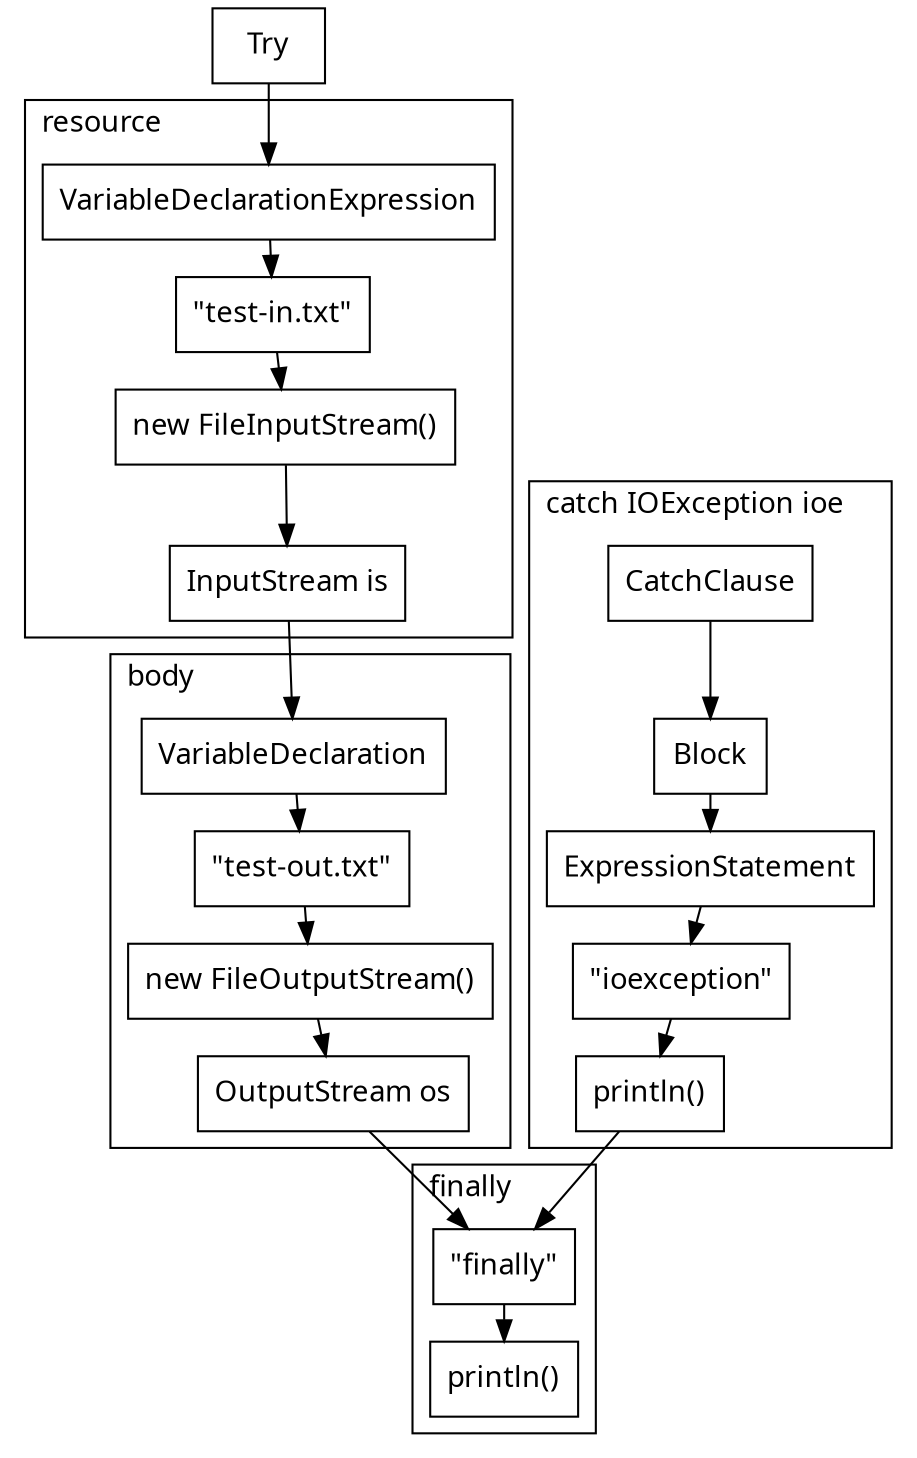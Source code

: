 digraph G_16 {
  node [
    shape = rect;
    fontname = "Handlee";
  ]
  edge [
    fontname = "Handlee";
  ]
  bgcolor = transparent;
  fontname = "Handlee";
  compound = true;
  s_181 [
    class = "try";
    label = "Try";
    fillcolor = white;
    style = filled;
  ];
  s_181_2 [
    class = "tryResource variableDeclarationExpression";
    label = "VariableDeclarationExpression";
    fillcolor = white;
    style = filled;
  ];
  s_181_4 [
    class = "variableDeclarationFragment";
    label = "InputStream is";
    fillcolor = white;
    style = filled;
  ];
  s_181_6 [
    class = "classInstanceCreation";
    label = "new FileInputStream()";
    fillcolor = white;
    style = filled;
  ];
  s_181_8 [
    class = "stringLiteral literal";
    label = "\"test-in.txt\"";
    fillcolor = white;
    style = filled;
  ];
  s_182 [
    class = "variableDeclaration";
    label = "VariableDeclaration";
    fillcolor = white;
    style = filled;
  ];
  s_182_3 [
    class = "variableDeclarationFragment";
    label = "OutputStream os";
    fillcolor = white;
    style = filled;
  ];
  s_182_5 [
    class = "classInstanceCreation";
    label = "new FileOutputStream()";
    fillcolor = white;
    style = filled;
  ];
  s_182_7 [
    class = "stringLiteral literal";
    label = "\"test-out.txt\"";
    fillcolor = white;
    style = filled;
  ];
  s_183 [
    class = "catchClause catch";
    label = "CatchClause";
    fillcolor = white;
    style = filled;
  ];
  s_183_5 [
    class = "block";
    label = "Block";
    fillcolor = white;
    style = filled;
  ];
  s_184 [
    class = "expressionStatement";
    label = "ExpressionStatement";
    fillcolor = white;
    style = filled;
  ];
  s_184_2 [
    class = "methodInvocation";
    label = "println()";
    fillcolor = white;
    style = filled;
  ];
  s_184_4 [
    class = "stringLiteral literal";
    label = "\"ioexception\"";
    fillcolor = white;
    style = filled;
  ];
  s_186_2 [
    class = "methodInvocation";
    label = "println()";
    fillcolor = white;
    style = filled;
  ];
  s_186_4 [
    class = "stringLiteral literal";
    label = "\"finally\"";
    fillcolor = white;
    style = filled;
  ];
  s_181 -> s_181_2;
  s_181_2 -> s_181_8;
  s_181_8 -> s_181_6;
  s_181_6 -> s_181_4;
  s_182 -> s_182_7;
  s_182_7 -> s_182_5;
  s_182_5 -> s_182_3;
  s_183 -> s_183_5;
  s_183_5 -> s_184;
  s_184 -> s_184_4;
  s_184_4 -> s_184_2;
  s_186_4 -> s_186_2;
  s_181_4 -> s_182;
  s_182_3 -> s_186_4;
  s_184_2 -> s_186_4;

  subgraph cluster_t_resource_181 {
    label="resource";
    labeljust = "l";
    ranksep = 0.5;
    pencolor = black;
    s_181_2; s_181_4; s_181_6; s_181_8;
  }
  subgraph cluster_t_body_181 {
    label="body";
    labeljust = "l";
    ranksep = 0.5;
    pencolor = black;
    s_182; s_182_3; s_182_5; s_182_7;
  }
  subgraph cluster_t_catch_183 {
    label="catch IOException ioe";
    labeljust = "l";
    ranksep = 0.5;
    pencolor = black;
    s_183; s_183_5; s_184; s_184_2; s_184_4;
  }
  subgraph cluster_t_finally_185 {
    label="finally";
    labeljust = "l";
    ranksep = 0.5;
    pencolor = black;
    s_186_2; s_186_4;
  }
}


